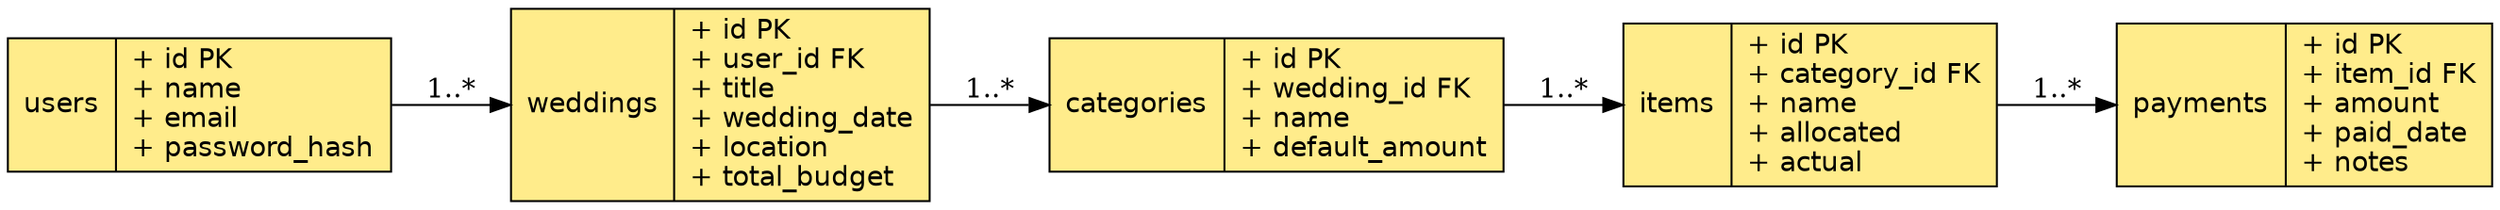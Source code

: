 
digraph ER {
  rankdir=LR;
  node [shape=record, fontname=Helvetica, style=filled, fillcolor=lightgoldenrod1];
  users [label="{users|+ id PK\l+ name\l+ email\l+ password_hash\l}"];
  weddings [label="{weddings|+ id PK\l+ user_id FK\l+ title\l+ wedding_date\l+ location\l+ total_budget\l}"];
  categories [label="{categories|+ id PK\l+ wedding_id FK\l+ name\l+ default_amount\l}"];
  items [label="{items|+ id PK\l+ category_id FK\l+ name\l+ allocated\l+ actual\l}"];
  payments [label="{payments|+ id PK\l+ item_id FK\l+ amount\l+ paid_date\l+ notes\l}"];

  users -> weddings [label="1..*"];
  weddings -> categories [label="1..*"];
  categories -> items [label="1..*"];
  items -> payments [label="1..*"];
}
